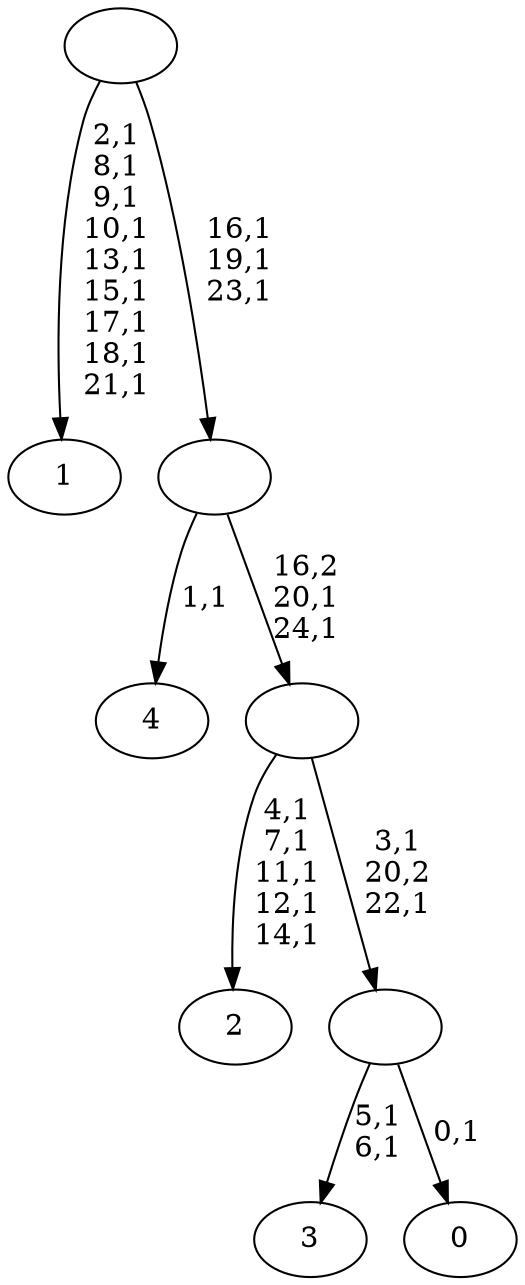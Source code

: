 digraph T {
	30 [label="4"]
	28 [label="3"]
	25 [label="2"]
	19 [label="1"]
	9 [label="0"]
	7 [label=""]
	5 [label=""]
	3 [label=""]
	0 [label=""]
	7 -> 9 [label="0,1"]
	7 -> 28 [label="5,1\n6,1"]
	5 -> 7 [label="3,1\n20,2\n22,1"]
	5 -> 25 [label="4,1\n7,1\n11,1\n12,1\n14,1"]
	3 -> 5 [label="16,2\n20,1\n24,1"]
	3 -> 30 [label="1,1"]
	0 -> 3 [label="16,1\n19,1\n23,1"]
	0 -> 19 [label="2,1\n8,1\n9,1\n10,1\n13,1\n15,1\n17,1\n18,1\n21,1"]
}
